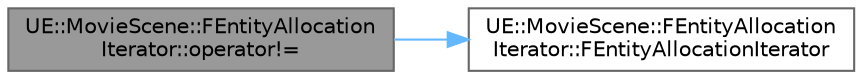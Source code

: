 digraph "UE::MovieScene::FEntityAllocationIterator::operator!="
{
 // INTERACTIVE_SVG=YES
 // LATEX_PDF_SIZE
  bgcolor="transparent";
  edge [fontname=Helvetica,fontsize=10,labelfontname=Helvetica,labelfontsize=10];
  node [fontname=Helvetica,fontsize=10,shape=box,height=0.2,width=0.4];
  rankdir="LR";
  Node1 [id="Node000001",label="UE::MovieScene::FEntityAllocation\lIterator::operator!=",height=0.2,width=0.4,color="gray40", fillcolor="grey60", style="filled", fontcolor="black",tooltip="Test whether this iterator is valid (ie not at the end of the iteration)"];
  Node1 -> Node2 [id="edge1_Node000001_Node000002",color="steelblue1",style="solid",tooltip=" "];
  Node2 [id="Node000002",label="UE::MovieScene::FEntityAllocation\lIterator::FEntityAllocationIterator",height=0.2,width=0.4,color="grey40", fillcolor="white", style="filled",URL="$d2/d7a/structUE_1_1MovieScene_1_1FEntityAllocationIterator.html#ab2f72c9163145c68a1f04805e5edaff6",tooltip="End iterator constructor."];
}
